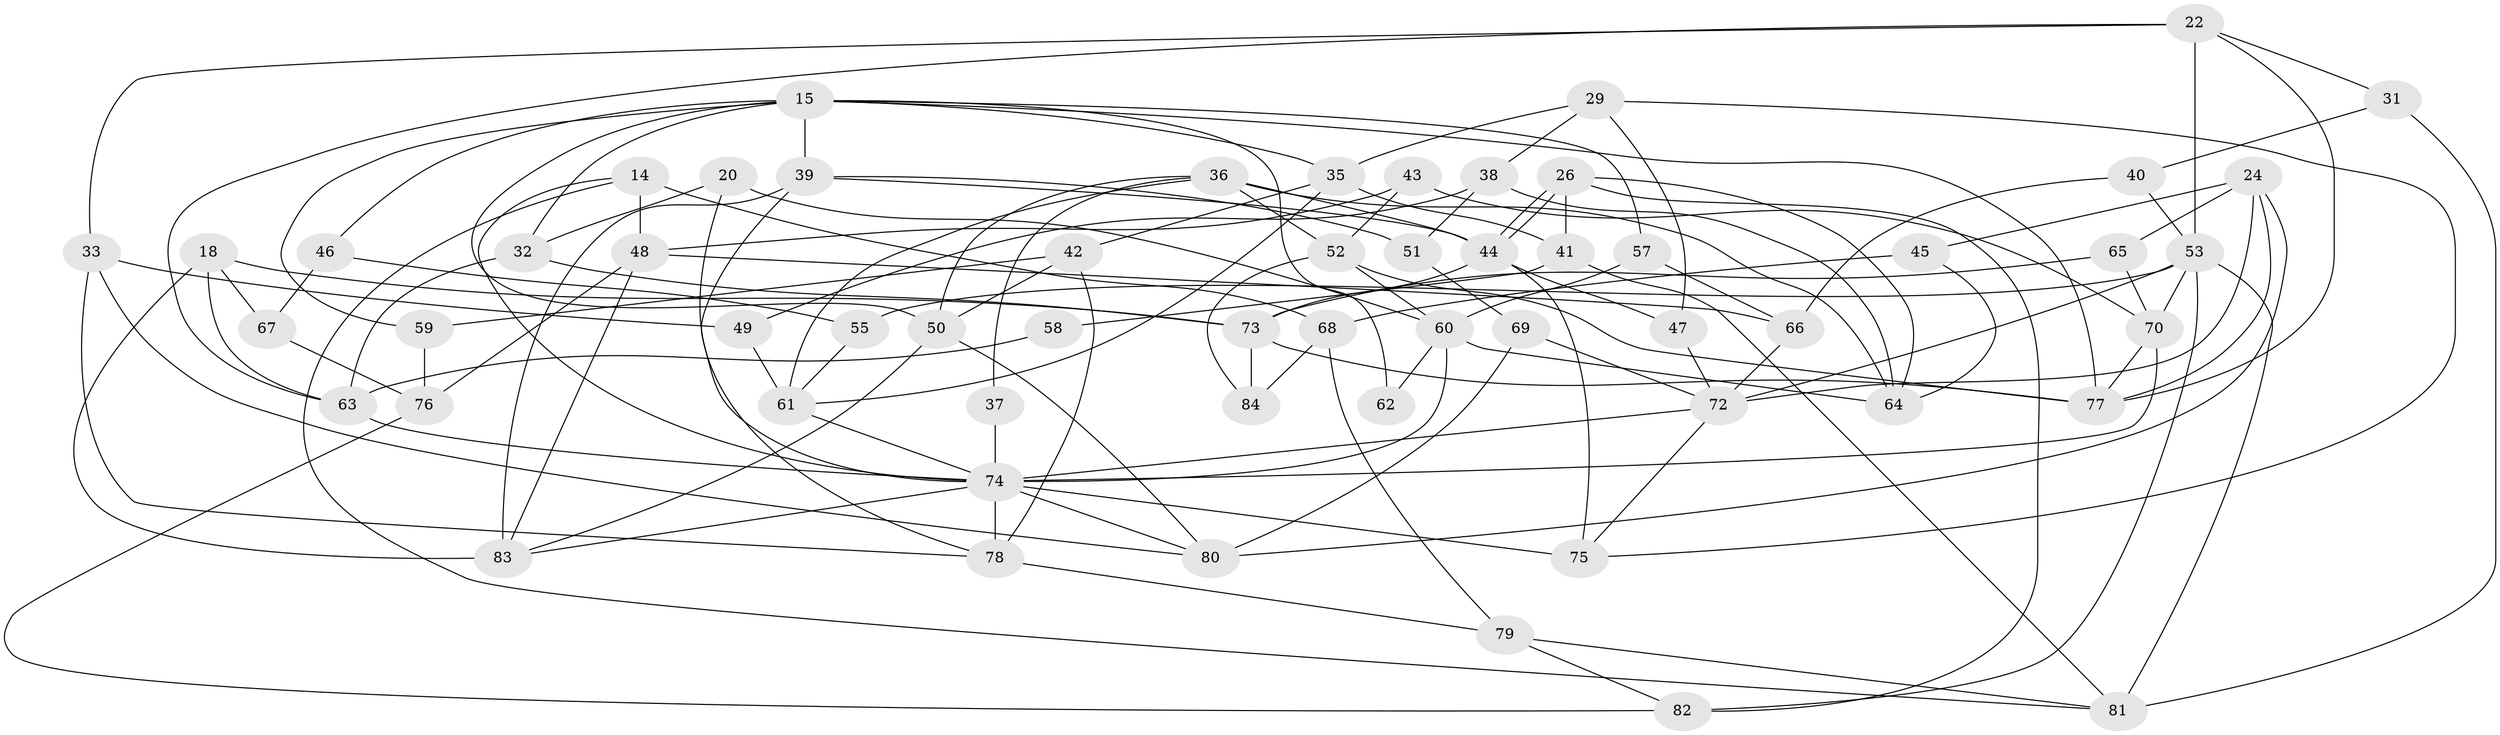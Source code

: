 // original degree distribution, {4: 0.32142857142857145, 3: 0.27380952380952384, 7: 0.011904761904761904, 5: 0.19047619047619047, 6: 0.09523809523809523, 2: 0.09523809523809523, 8: 0.011904761904761904}
// Generated by graph-tools (version 1.1) at 2025/52/03/04/25 21:52:25]
// undirected, 58 vertices, 128 edges
graph export_dot {
graph [start="1"]
  node [color=gray90,style=filled];
  14;
  15 [super="+3+11"];
  18;
  20;
  22;
  24;
  26 [super="+1"];
  29;
  31;
  32;
  33 [super="+19"];
  35;
  36 [super="+27"];
  37;
  38;
  39 [super="+25"];
  40;
  41;
  42;
  43;
  44 [super="+10"];
  45;
  46;
  47;
  48 [super="+23"];
  49;
  50 [super="+8"];
  51;
  52 [super="+2"];
  53;
  55;
  57;
  58;
  59;
  60;
  61 [super="+17"];
  62;
  63;
  64 [super="+5"];
  65 [super="+13"];
  66;
  67;
  68 [super="+28"];
  69;
  70 [super="+30"];
  72 [super="+4"];
  73 [super="+71"];
  74 [super="+9+16+21"];
  75 [super="+56"];
  76;
  77 [super="+54"];
  78 [super="+7"];
  79;
  80 [super="+34"];
  81;
  82;
  83;
  84;
  14 -- 81;
  14 -- 68 [weight=2];
  14 -- 48;
  14 -- 74;
  15 -- 32;
  15 -- 39;
  15 -- 59;
  15 -- 77;
  15 -- 62;
  15 -- 50;
  15 -- 57;
  15 -- 35;
  15 -- 46;
  18 -- 83;
  18 -- 67;
  18 -- 63;
  18 -- 73;
  20 -- 60;
  20 -- 32;
  20 -- 74;
  22 -- 53;
  22 -- 33;
  22 -- 31;
  22 -- 63;
  22 -- 77;
  24 -- 45;
  24 -- 72 [weight=2];
  24 -- 80;
  24 -- 77;
  24 -- 65;
  26 -- 44;
  26 -- 44;
  26 -- 64;
  26 -- 41;
  26 -- 82;
  29 -- 47;
  29 -- 38;
  29 -- 35;
  29 -- 75;
  31 -- 81;
  31 -- 40;
  32 -- 63;
  32 -- 73;
  33 -- 80;
  33 -- 49;
  33 -- 78 [weight=2];
  35 -- 42;
  35 -- 41;
  35 -- 61;
  36 -- 37;
  36 -- 61;
  36 -- 64;
  36 -- 44 [weight=2];
  36 -- 50;
  36 -- 52;
  37 -- 74;
  38 -- 51;
  38 -- 49;
  38 -- 64;
  39 -- 44;
  39 -- 83 [weight=2];
  39 -- 51;
  39 -- 78;
  40 -- 66;
  40 -- 53;
  41 -- 58;
  41 -- 81;
  42 -- 78;
  42 -- 59;
  42 -- 50;
  43 -- 52;
  43 -- 48;
  43 -- 70;
  44 -- 47;
  44 -- 73;
  44 -- 75;
  45 -- 68;
  45 -- 64;
  46 -- 55;
  46 -- 67;
  47 -- 72;
  48 -- 76;
  48 -- 66 [weight=2];
  48 -- 83;
  49 -- 61;
  50 -- 80;
  50 -- 83;
  51 -- 69;
  52 -- 77 [weight=2];
  52 -- 60;
  52 -- 84;
  53 -- 70 [weight=2];
  53 -- 55;
  53 -- 81;
  53 -- 82;
  53 -- 72;
  55 -- 61;
  57 -- 66;
  57 -- 60;
  58 -- 63;
  59 -- 76;
  60 -- 74;
  60 -- 62;
  60 -- 64;
  61 -- 74;
  63 -- 74;
  65 -- 70;
  65 -- 73;
  66 -- 72;
  67 -- 76;
  68 -- 79;
  68 -- 84;
  69 -- 72;
  69 -- 80 [weight=2];
  70 -- 77;
  70 -- 74;
  72 -- 75;
  72 -- 74;
  73 -- 77 [weight=2];
  73 -- 84;
  74 -- 75 [weight=2];
  74 -- 80;
  74 -- 78 [weight=3];
  74 -- 83;
  76 -- 82;
  78 -- 79;
  79 -- 81;
  79 -- 82;
}
